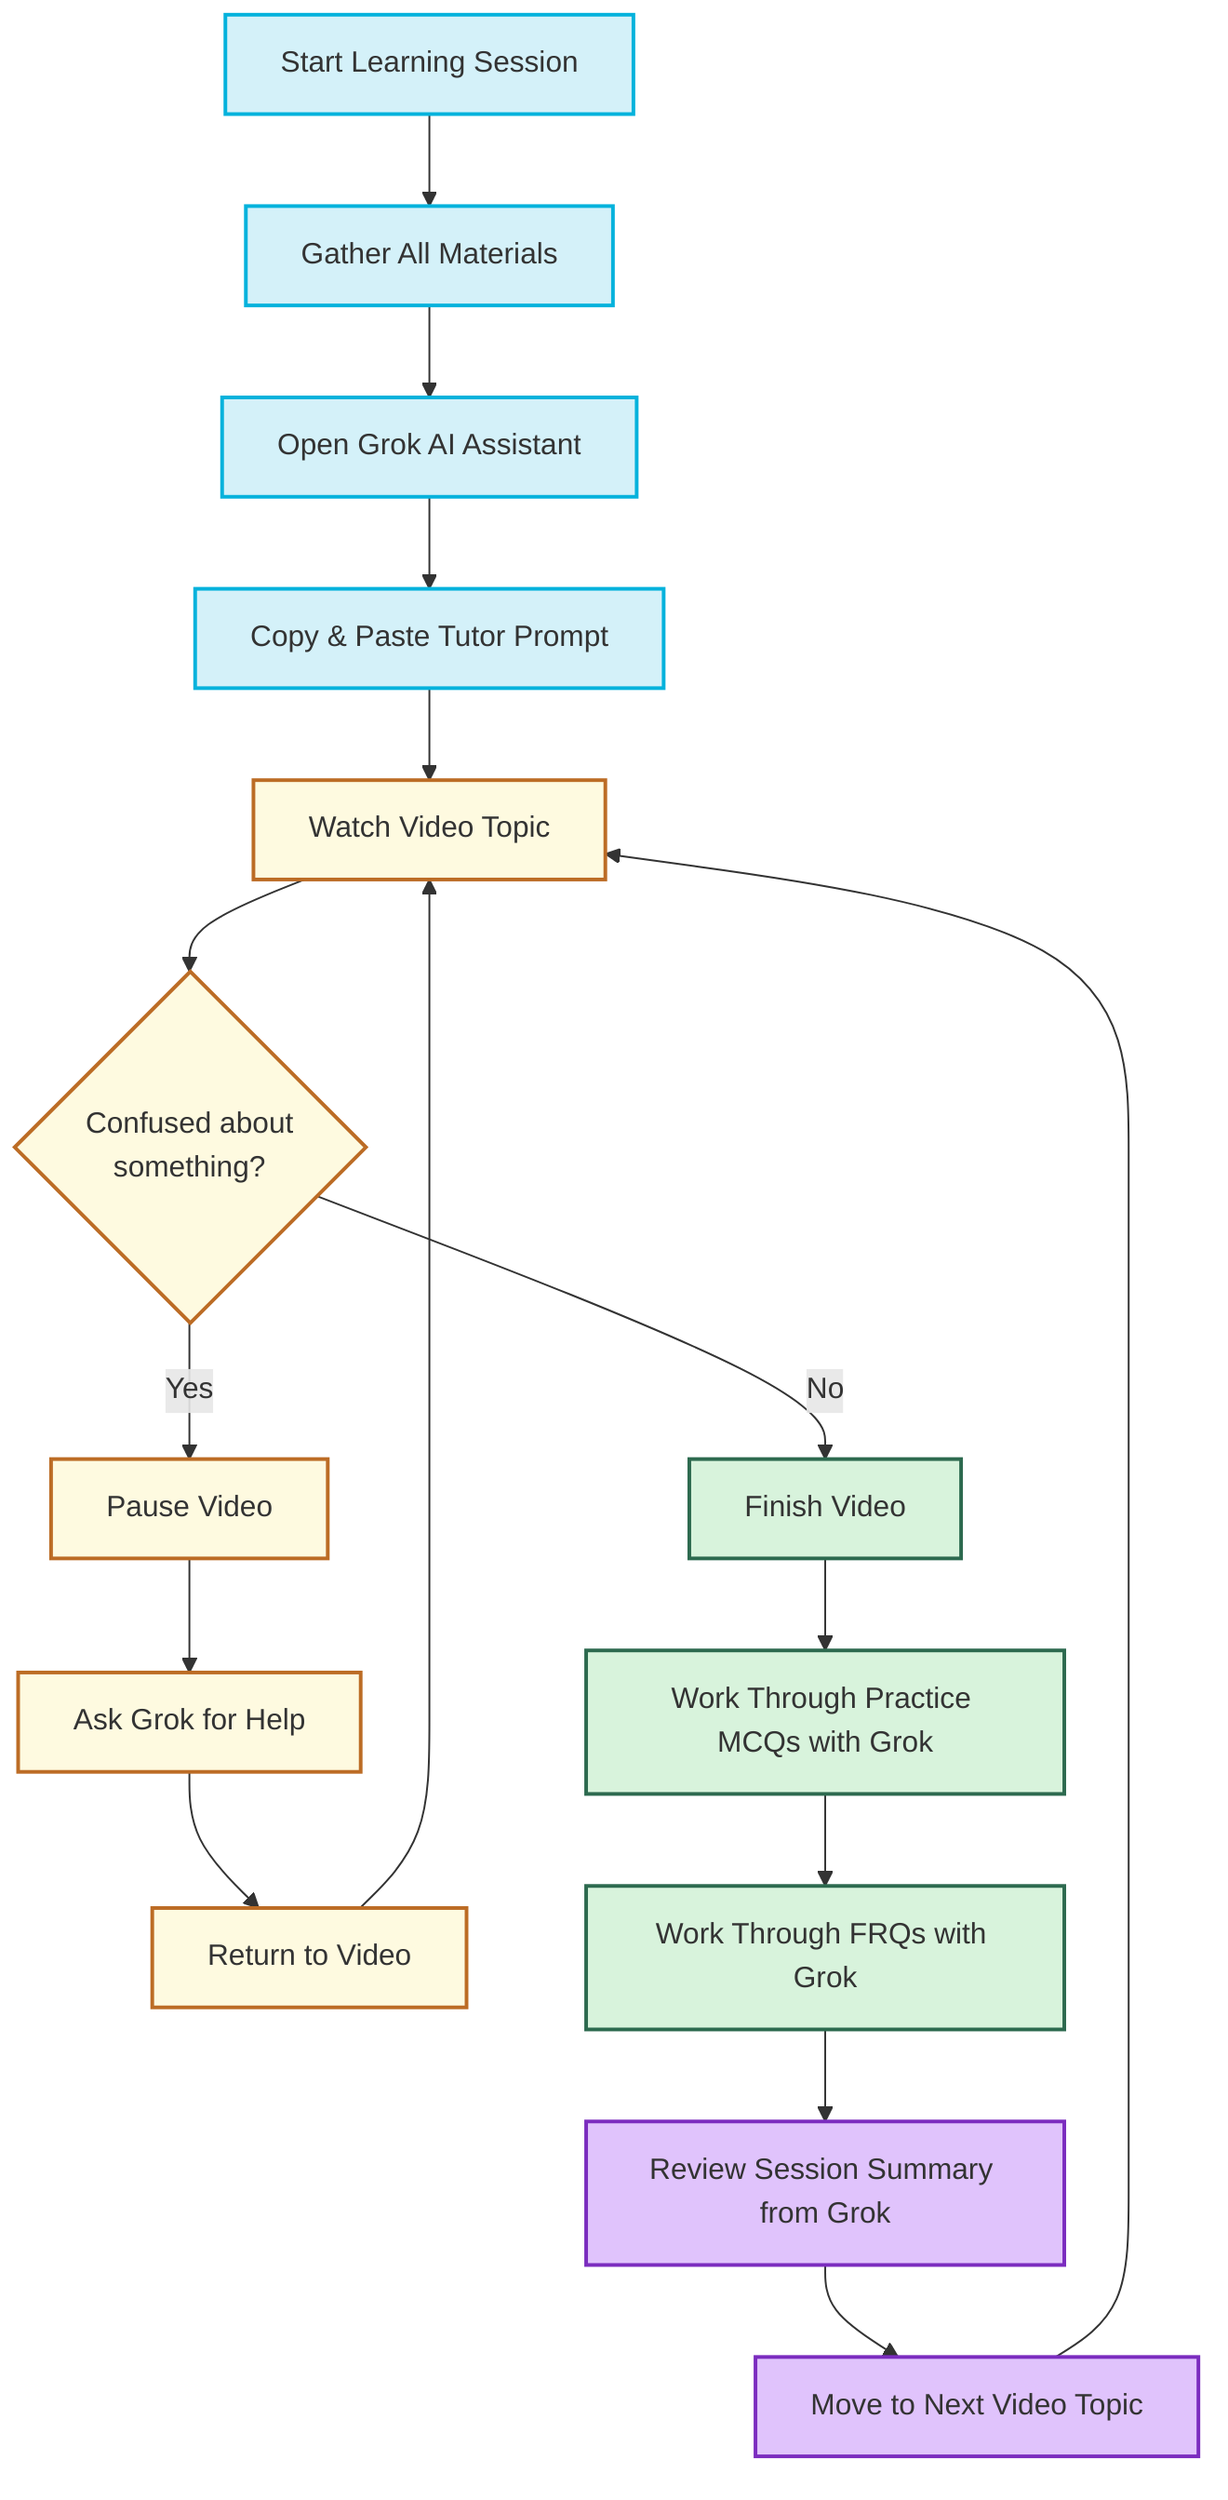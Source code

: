 flowchart TD
    A[Start Learning Session] --> B[Gather All Materials]
    B --> C[Open Grok AI Assistant]
    C --> D[Copy & Paste Tutor Prompt]
    D --> E[Watch Video Topic]
    
    E --> F{Confused about\nsomething?}
    F -->|Yes| G[Pause Video]
    G --> H[Ask Grok for Help]
    H --> I[Return to Video]
    I --> E
    
    F -->|No| J[Finish Video]
    J --> K[Work Through Practice MCQs with Grok]
    K --> L[Work Through FRQs with Grok]
    L --> M[Review Session Summary from Grok]
    M --> N[Move to Next Video Topic]
    N --> E
    
    classDef blueBox fill:#d4f1f9,stroke:#05b2dc,stroke-width:2px;
    classDef greenBox fill:#d8f3dc,stroke:#2d6a4f,stroke-width:2px;
    classDef yellowBox fill:#fefae0,stroke:#bc6c25,stroke-width:2px;
    classDef purpleBox fill:#e0c3fc,stroke:#7b2cbf,stroke-width:2px;
    
    class A,B,C,D blueBox;
    class E,F,G,H,I yellowBox;
    class J,K,L greenBox;
    class M,N purpleBox;